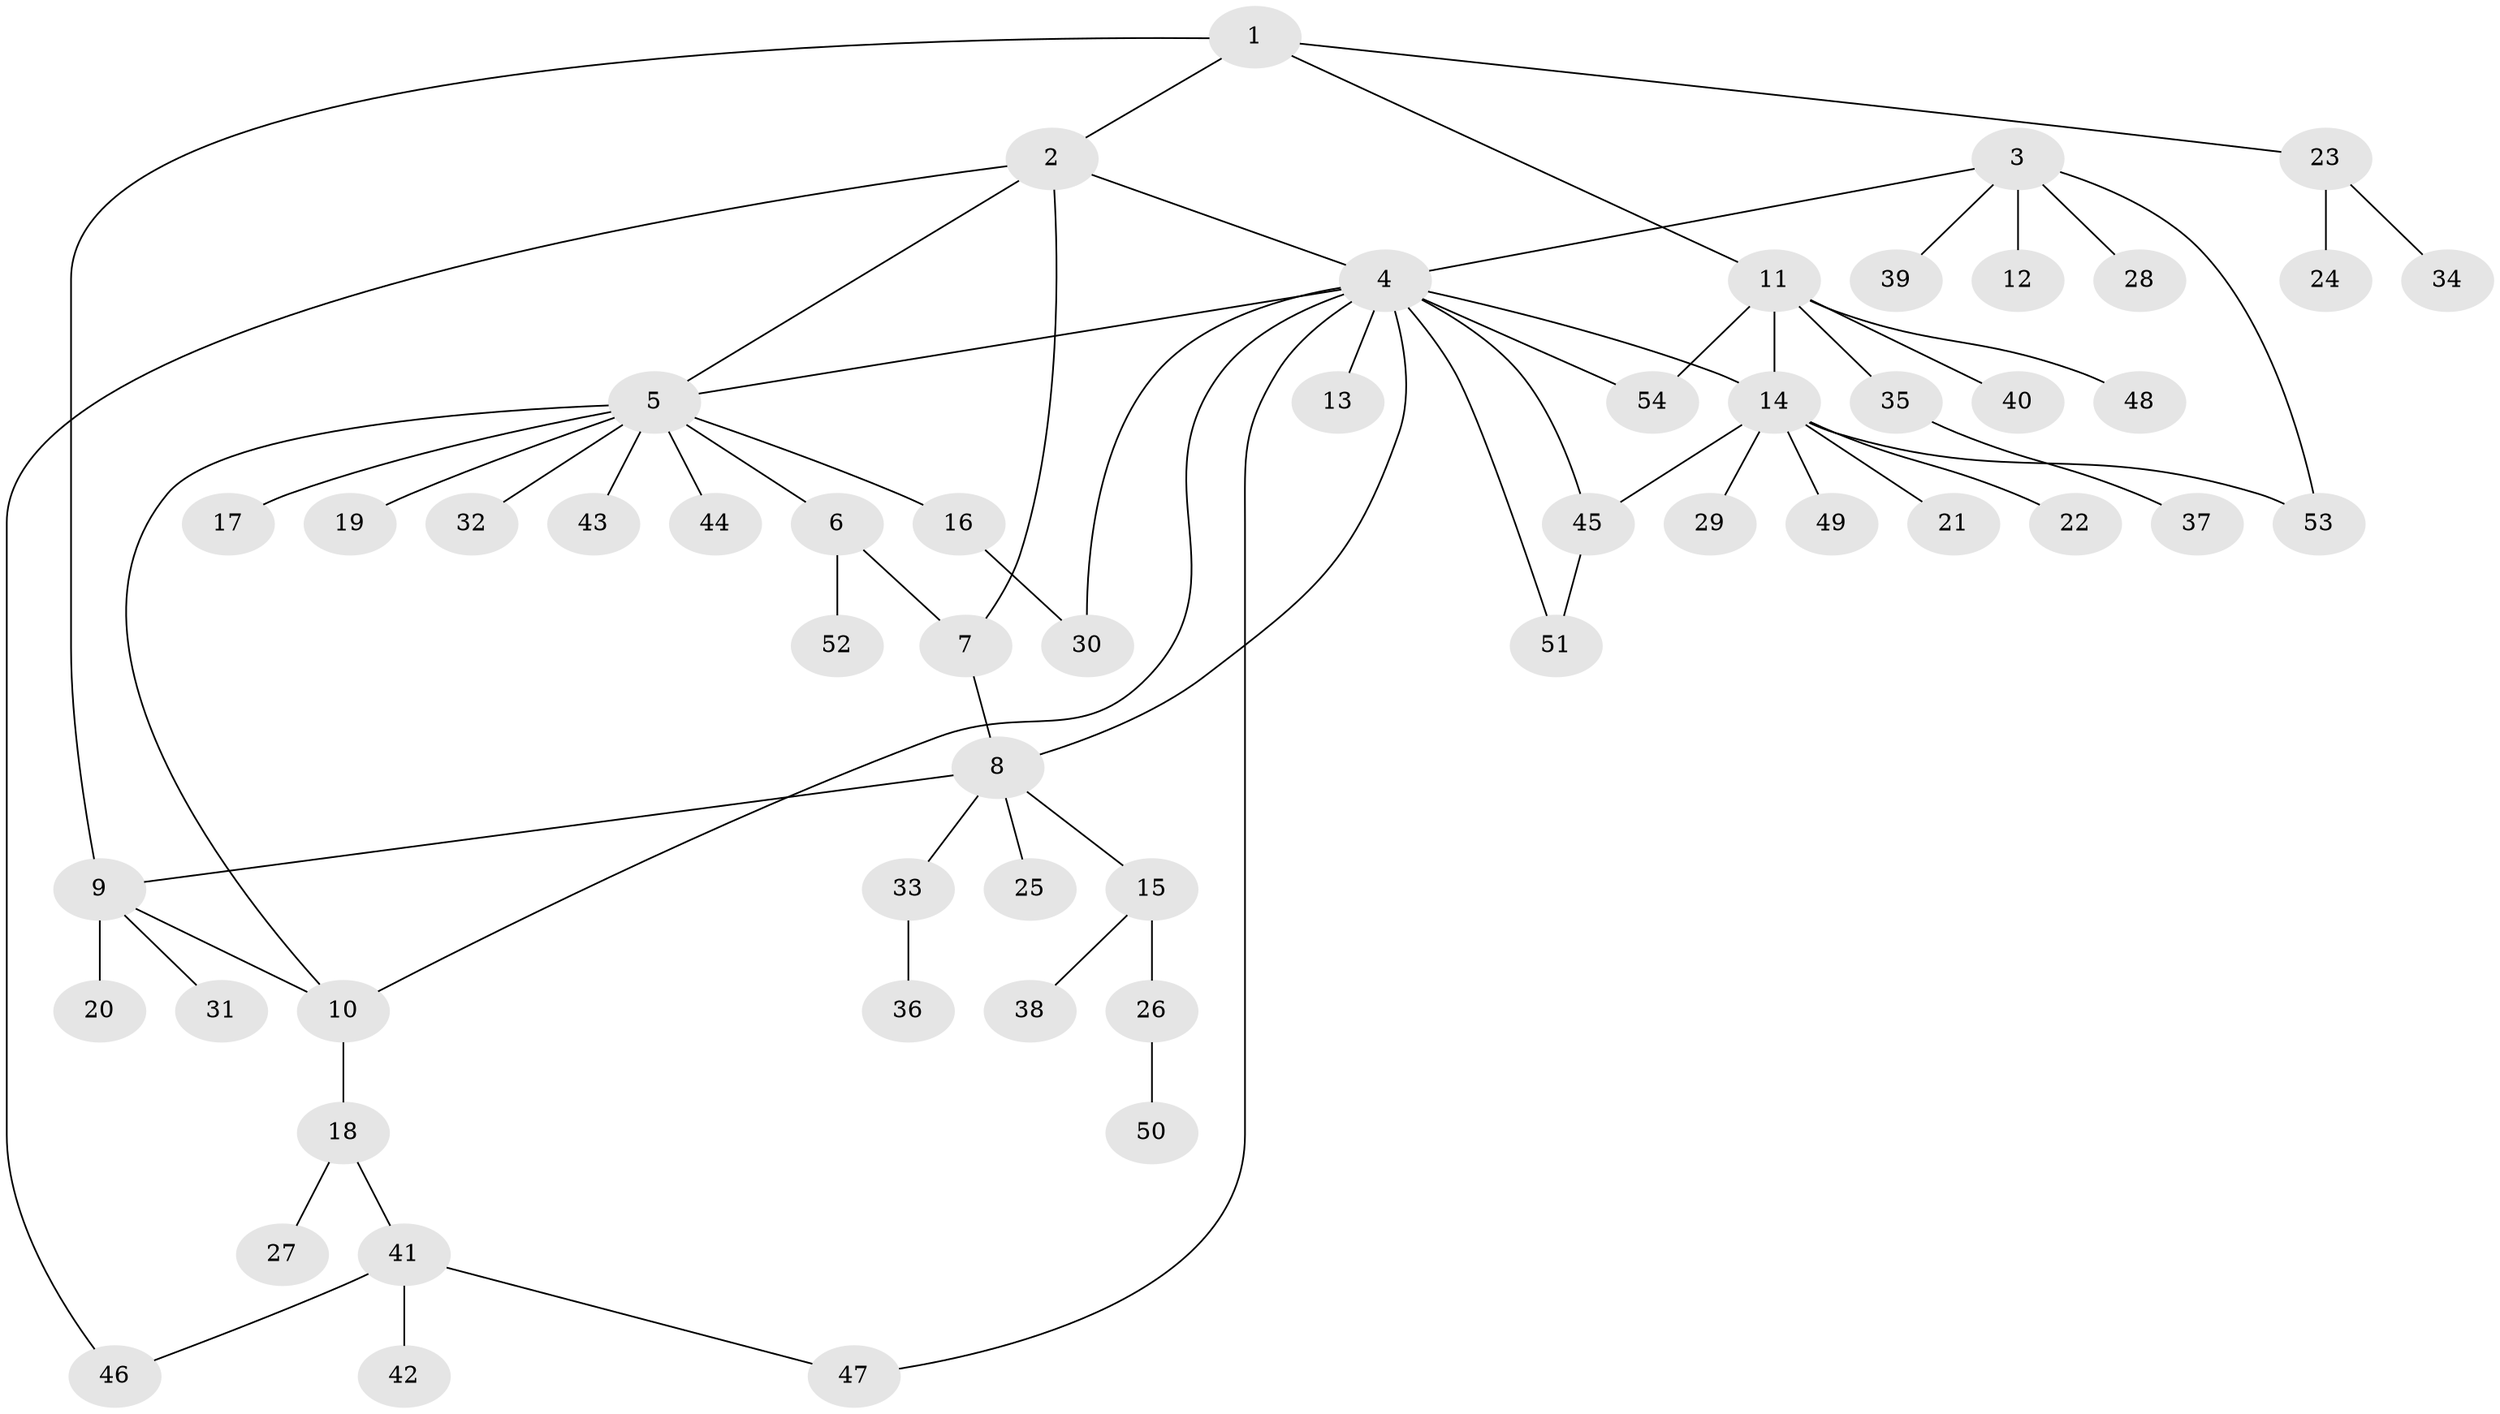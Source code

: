 // coarse degree distribution, {5: 0.058823529411764705, 3: 0.17647058823529413, 7: 0.11764705882352941, 1: 0.29411764705882354, 2: 0.23529411764705882, 4: 0.058823529411764705, 9: 0.058823529411764705}
// Generated by graph-tools (version 1.1) at 2025/37/03/04/25 23:37:45]
// undirected, 54 vertices, 67 edges
graph export_dot {
  node [color=gray90,style=filled];
  1;
  2;
  3;
  4;
  5;
  6;
  7;
  8;
  9;
  10;
  11;
  12;
  13;
  14;
  15;
  16;
  17;
  18;
  19;
  20;
  21;
  22;
  23;
  24;
  25;
  26;
  27;
  28;
  29;
  30;
  31;
  32;
  33;
  34;
  35;
  36;
  37;
  38;
  39;
  40;
  41;
  42;
  43;
  44;
  45;
  46;
  47;
  48;
  49;
  50;
  51;
  52;
  53;
  54;
  1 -- 2;
  1 -- 9;
  1 -- 11;
  1 -- 23;
  2 -- 4;
  2 -- 5;
  2 -- 7;
  2 -- 46;
  3 -- 4;
  3 -- 12;
  3 -- 28;
  3 -- 39;
  3 -- 53;
  4 -- 5;
  4 -- 8;
  4 -- 10;
  4 -- 13;
  4 -- 14;
  4 -- 30;
  4 -- 45;
  4 -- 47;
  4 -- 51;
  4 -- 54;
  5 -- 6;
  5 -- 10;
  5 -- 16;
  5 -- 17;
  5 -- 19;
  5 -- 32;
  5 -- 43;
  5 -- 44;
  6 -- 7;
  6 -- 52;
  7 -- 8;
  8 -- 9;
  8 -- 15;
  8 -- 25;
  8 -- 33;
  9 -- 10;
  9 -- 20;
  9 -- 31;
  10 -- 18;
  11 -- 14;
  11 -- 35;
  11 -- 40;
  11 -- 48;
  11 -- 54;
  14 -- 21;
  14 -- 22;
  14 -- 29;
  14 -- 45;
  14 -- 49;
  14 -- 53;
  15 -- 26;
  15 -- 38;
  16 -- 30;
  18 -- 27;
  18 -- 41;
  23 -- 24;
  23 -- 34;
  26 -- 50;
  33 -- 36;
  35 -- 37;
  41 -- 42;
  41 -- 46;
  41 -- 47;
  45 -- 51;
}
